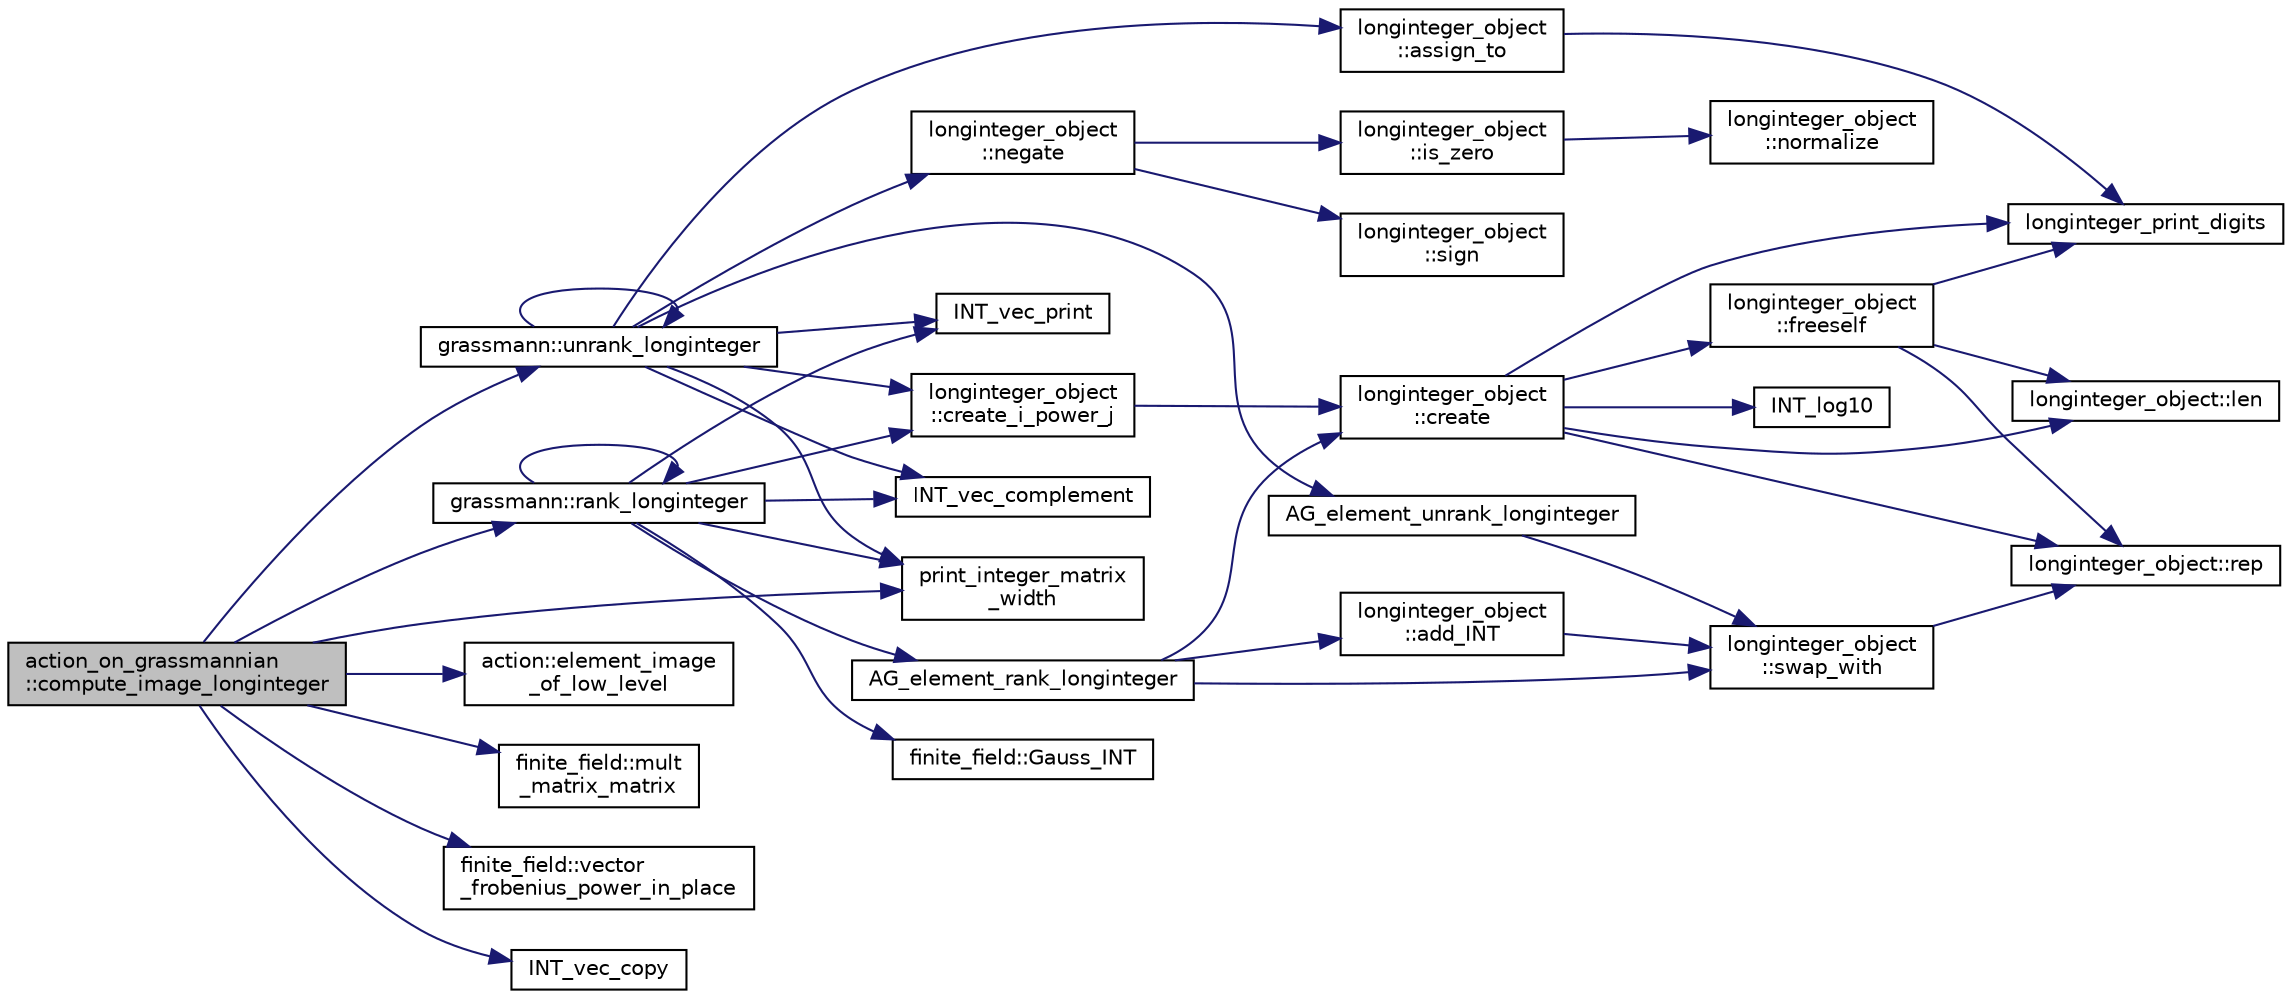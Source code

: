 digraph "action_on_grassmannian::compute_image_longinteger"
{
  edge [fontname="Helvetica",fontsize="10",labelfontname="Helvetica",labelfontsize="10"];
  node [fontname="Helvetica",fontsize="10",shape=record];
  rankdir="LR";
  Node702 [label="action_on_grassmannian\l::compute_image_longinteger",height=0.2,width=0.4,color="black", fillcolor="grey75", style="filled", fontcolor="black"];
  Node702 -> Node703 [color="midnightblue",fontsize="10",style="solid",fontname="Helvetica"];
  Node703 [label="grassmann::unrank_longinteger",height=0.2,width=0.4,color="black", fillcolor="white", style="filled",URL="$df/d02/classgrassmann.html#aede73ec7ffd4596b9b9953f5583bdc76"];
  Node703 -> Node704 [color="midnightblue",fontsize="10",style="solid",fontname="Helvetica"];
  Node704 [label="longinteger_object\l::assign_to",height=0.2,width=0.4,color="black", fillcolor="white", style="filled",URL="$dd/d7e/classlonginteger__object.html#a891b9d0947bfce181245ab5cffe9482a"];
  Node704 -> Node705 [color="midnightblue",fontsize="10",style="solid",fontname="Helvetica"];
  Node705 [label="longinteger_print_digits",height=0.2,width=0.4,color="black", fillcolor="white", style="filled",URL="$de/dc5/algebra__and__number__theory_8h.html#ac2bac7b12f5b6440b8dad275cd7a157d"];
  Node703 -> Node706 [color="midnightblue",fontsize="10",style="solid",fontname="Helvetica"];
  Node706 [label="longinteger_object\l::create_i_power_j",height=0.2,width=0.4,color="black", fillcolor="white", style="filled",URL="$dd/d7e/classlonginteger__object.html#abd7f646a9077ab9a8c2754c221ae8e2a"];
  Node706 -> Node707 [color="midnightblue",fontsize="10",style="solid",fontname="Helvetica"];
  Node707 [label="longinteger_object\l::create",height=0.2,width=0.4,color="black", fillcolor="white", style="filled",URL="$dd/d7e/classlonginteger__object.html#a95d2eebc60849c3963a49298b1f498c2"];
  Node707 -> Node708 [color="midnightblue",fontsize="10",style="solid",fontname="Helvetica"];
  Node708 [label="longinteger_object\l::freeself",height=0.2,width=0.4,color="black", fillcolor="white", style="filled",URL="$dd/d7e/classlonginteger__object.html#a06450f8c4795d81da6d680830ef958a1"];
  Node708 -> Node705 [color="midnightblue",fontsize="10",style="solid",fontname="Helvetica"];
  Node708 -> Node709 [color="midnightblue",fontsize="10",style="solid",fontname="Helvetica"];
  Node709 [label="longinteger_object::rep",height=0.2,width=0.4,color="black", fillcolor="white", style="filled",URL="$dd/d7e/classlonginteger__object.html#a3ecaf12738cc721d281c416503f241e2"];
  Node708 -> Node710 [color="midnightblue",fontsize="10",style="solid",fontname="Helvetica"];
  Node710 [label="longinteger_object::len",height=0.2,width=0.4,color="black", fillcolor="white", style="filled",URL="$dd/d7e/classlonginteger__object.html#a0bfeae35be8a6fd44ed7f76413596ab1"];
  Node707 -> Node711 [color="midnightblue",fontsize="10",style="solid",fontname="Helvetica"];
  Node711 [label="INT_log10",height=0.2,width=0.4,color="black", fillcolor="white", style="filled",URL="$de/dc5/algebra__and__number__theory_8h.html#a98bc0a6c562370a355165d2538dac250"];
  Node707 -> Node705 [color="midnightblue",fontsize="10",style="solid",fontname="Helvetica"];
  Node707 -> Node709 [color="midnightblue",fontsize="10",style="solid",fontname="Helvetica"];
  Node707 -> Node710 [color="midnightblue",fontsize="10",style="solid",fontname="Helvetica"];
  Node703 -> Node712 [color="midnightblue",fontsize="10",style="solid",fontname="Helvetica"];
  Node712 [label="longinteger_object\l::negate",height=0.2,width=0.4,color="black", fillcolor="white", style="filled",URL="$dd/d7e/classlonginteger__object.html#aa2305cd4d3ee6e462c70c40acc61a6af"];
  Node712 -> Node713 [color="midnightblue",fontsize="10",style="solid",fontname="Helvetica"];
  Node713 [label="longinteger_object\l::is_zero",height=0.2,width=0.4,color="black", fillcolor="white", style="filled",URL="$dd/d7e/classlonginteger__object.html#a0946732d08e5180a00480f4c40667101"];
  Node713 -> Node714 [color="midnightblue",fontsize="10",style="solid",fontname="Helvetica"];
  Node714 [label="longinteger_object\l::normalize",height=0.2,width=0.4,color="black", fillcolor="white", style="filled",URL="$dd/d7e/classlonginteger__object.html#ae27040d862a5624e98fc9582daa889ee"];
  Node712 -> Node715 [color="midnightblue",fontsize="10",style="solid",fontname="Helvetica"];
  Node715 [label="longinteger_object\l::sign",height=0.2,width=0.4,color="black", fillcolor="white", style="filled",URL="$dd/d7e/classlonginteger__object.html#ab69549d0bd669e44d776f14ab1a0a344"];
  Node703 -> Node716 [color="midnightblue",fontsize="10",style="solid",fontname="Helvetica"];
  Node716 [label="AG_element_unrank_longinteger",height=0.2,width=0.4,color="black", fillcolor="white", style="filled",URL="$d4/d67/geometry_8h.html#ab5a5ee4a58266d973534a63e72372c2d"];
  Node716 -> Node717 [color="midnightblue",fontsize="10",style="solid",fontname="Helvetica"];
  Node717 [label="longinteger_object\l::swap_with",height=0.2,width=0.4,color="black", fillcolor="white", style="filled",URL="$dd/d7e/classlonginteger__object.html#ad5b3a13ab9dd9194219627600890aed5"];
  Node717 -> Node709 [color="midnightblue",fontsize="10",style="solid",fontname="Helvetica"];
  Node703 -> Node718 [color="midnightblue",fontsize="10",style="solid",fontname="Helvetica"];
  Node718 [label="INT_vec_print",height=0.2,width=0.4,color="black", fillcolor="white", style="filled",URL="$df/dbf/sajeeb_8_c.html#a79a5901af0b47dd0d694109543c027fe"];
  Node703 -> Node703 [color="midnightblue",fontsize="10",style="solid",fontname="Helvetica"];
  Node703 -> Node719 [color="midnightblue",fontsize="10",style="solid",fontname="Helvetica"];
  Node719 [label="INT_vec_complement",height=0.2,width=0.4,color="black", fillcolor="white", style="filled",URL="$d5/db4/io__and__os_8h.html#a2a0a724647575fcd3090c763985eb81a"];
  Node703 -> Node720 [color="midnightblue",fontsize="10",style="solid",fontname="Helvetica"];
  Node720 [label="print_integer_matrix\l_width",height=0.2,width=0.4,color="black", fillcolor="white", style="filled",URL="$d5/db4/io__and__os_8h.html#aa78f3e73fc2179251bd15adbcc31573f"];
  Node702 -> Node720 [color="midnightblue",fontsize="10",style="solid",fontname="Helvetica"];
  Node702 -> Node721 [color="midnightblue",fontsize="10",style="solid",fontname="Helvetica"];
  Node721 [label="action::element_image\l_of_low_level",height=0.2,width=0.4,color="black", fillcolor="white", style="filled",URL="$d2/d86/classaction.html#a45f6affc163c5034d1211f3cfa6db3a0"];
  Node702 -> Node722 [color="midnightblue",fontsize="10",style="solid",fontname="Helvetica"];
  Node722 [label="finite_field::mult\l_matrix_matrix",height=0.2,width=0.4,color="black", fillcolor="white", style="filled",URL="$df/d5a/classfinite__field.html#a5e28706b815838d0ec34de1fa74bc3c4"];
  Node702 -> Node723 [color="midnightblue",fontsize="10",style="solid",fontname="Helvetica"];
  Node723 [label="finite_field::vector\l_frobenius_power_in_place",height=0.2,width=0.4,color="black", fillcolor="white", style="filled",URL="$df/d5a/classfinite__field.html#ab56074024300775d943c7943d845df91"];
  Node702 -> Node724 [color="midnightblue",fontsize="10",style="solid",fontname="Helvetica"];
  Node724 [label="INT_vec_copy",height=0.2,width=0.4,color="black", fillcolor="white", style="filled",URL="$df/dbf/sajeeb_8_c.html#ac2d875e27e009af6ec04d17254d11075"];
  Node702 -> Node725 [color="midnightblue",fontsize="10",style="solid",fontname="Helvetica"];
  Node725 [label="grassmann::rank_longinteger",height=0.2,width=0.4,color="black", fillcolor="white", style="filled",URL="$df/d02/classgrassmann.html#a906995e619188ae6e2e4e97f1e878a08"];
  Node725 -> Node720 [color="midnightblue",fontsize="10",style="solid",fontname="Helvetica"];
  Node725 -> Node726 [color="midnightblue",fontsize="10",style="solid",fontname="Helvetica"];
  Node726 [label="finite_field::Gauss_INT",height=0.2,width=0.4,color="black", fillcolor="white", style="filled",URL="$df/d5a/classfinite__field.html#adb676d2e80341b53751326e3a58beb11"];
  Node725 -> Node718 [color="midnightblue",fontsize="10",style="solid",fontname="Helvetica"];
  Node725 -> Node719 [color="midnightblue",fontsize="10",style="solid",fontname="Helvetica"];
  Node725 -> Node706 [color="midnightblue",fontsize="10",style="solid",fontname="Helvetica"];
  Node725 -> Node725 [color="midnightblue",fontsize="10",style="solid",fontname="Helvetica"];
  Node725 -> Node727 [color="midnightblue",fontsize="10",style="solid",fontname="Helvetica"];
  Node727 [label="AG_element_rank_longinteger",height=0.2,width=0.4,color="black", fillcolor="white", style="filled",URL="$d4/d67/geometry_8h.html#ac13377076b1f78e7a883eade63d2d6f6"];
  Node727 -> Node707 [color="midnightblue",fontsize="10",style="solid",fontname="Helvetica"];
  Node727 -> Node728 [color="midnightblue",fontsize="10",style="solid",fontname="Helvetica"];
  Node728 [label="longinteger_object\l::add_INT",height=0.2,width=0.4,color="black", fillcolor="white", style="filled",URL="$dd/d7e/classlonginteger__object.html#af059ef23395f9d8e43b5a33a0db2340f"];
  Node728 -> Node717 [color="midnightblue",fontsize="10",style="solid",fontname="Helvetica"];
  Node727 -> Node717 [color="midnightblue",fontsize="10",style="solid",fontname="Helvetica"];
}
